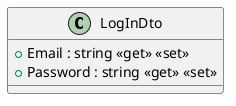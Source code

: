 @startuml
class LogInDto {
    + Email : string <<get>> <<set>>
    + Password : string <<get>> <<set>>
}
@enduml
